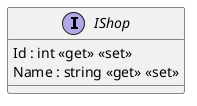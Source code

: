 @startuml
interface IShop {
    Id : int <<get>> <<set>>
    Name : string <<get>> <<set>>
}
@enduml
